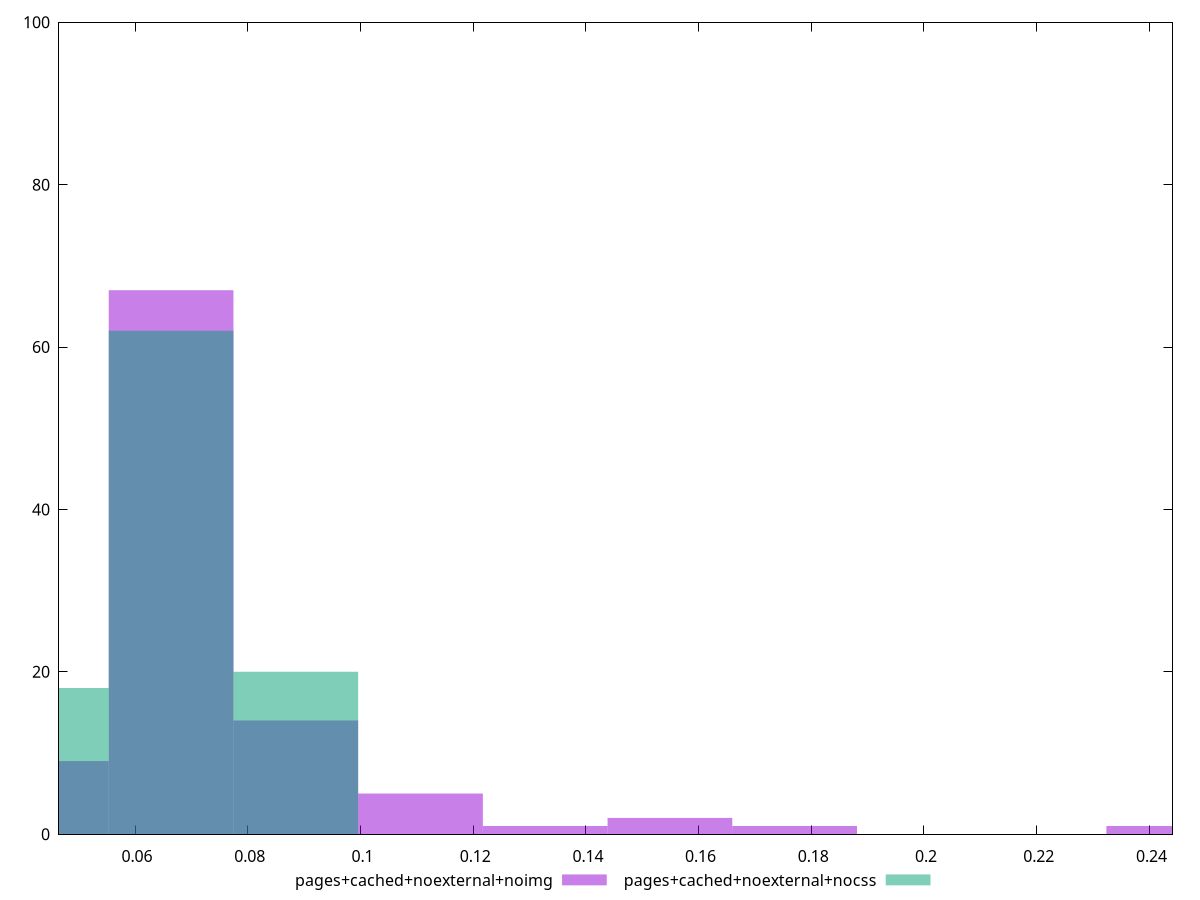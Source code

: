 reset

$pagesCachedNoexternalNoimg <<EOF
0.0663913696072134 67
0.044260913071475595 9
0.11065228267868898 5
0.08852182614295119 14
0.17704365228590238 1
0.15491319575016457 2
0.1327827392144268 1
0.24343502189311578 1
EOF

$pagesCachedNoexternalNocss <<EOF
0.044260913071475595 18
0.08852182614295119 20
0.0663913696072134 62
EOF

set key outside below
set boxwidth 0.022130456535737798
set xrange [0.0465:0.24409999999999998]
set yrange [0:100]
set style fill transparent solid 0.5 noborder
set terminal svg size 640, 500 enhanced background rgb 'white'
set output "report_00007_2020-12-11T15:55:29.892Z/network-rtt/comparison/histogram/8_vs_9.svg"

plot $pagesCachedNoexternalNoimg title "pages+cached+noexternal+noimg" with boxes, \
     $pagesCachedNoexternalNocss title "pages+cached+noexternal+nocss" with boxes

reset
